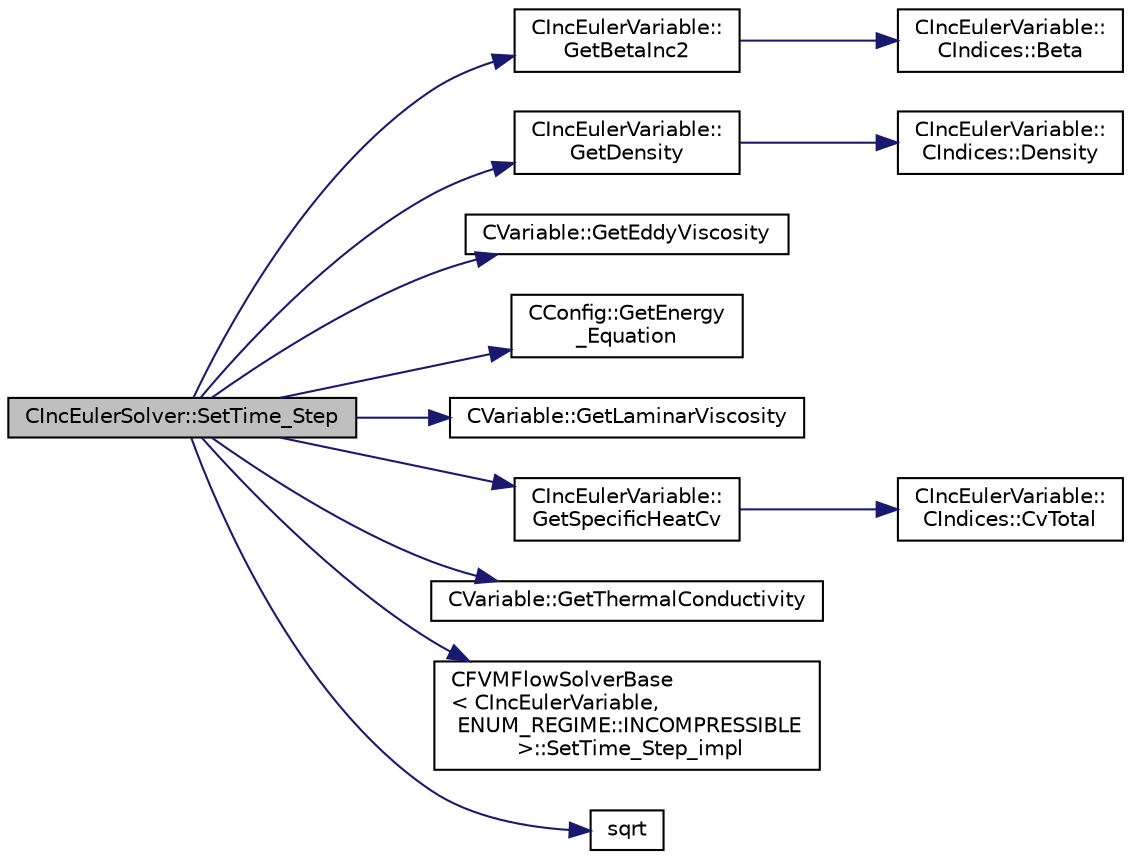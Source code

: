 digraph "CIncEulerSolver::SetTime_Step"
{
 // LATEX_PDF_SIZE
  edge [fontname="Helvetica",fontsize="10",labelfontname="Helvetica",labelfontsize="10"];
  node [fontname="Helvetica",fontsize="10",shape=record];
  rankdir="LR";
  Node1 [label="CIncEulerSolver::SetTime_Step",height=0.2,width=0.4,color="black", fillcolor="grey75", style="filled", fontcolor="black",tooltip="Compute the time step for solving the Euler equations."];
  Node1 -> Node2 [color="midnightblue",fontsize="10",style="solid",fontname="Helvetica"];
  Node2 [label="CIncEulerVariable::\lGetBetaInc2",height=0.2,width=0.4,color="black", fillcolor="white", style="filled",URL="$classCIncEulerVariable.html#aadb29c1a48fc3c3209bbafc1dabae27c",tooltip="Get the value of beta squared for the incompressible flow."];
  Node2 -> Node3 [color="midnightblue",fontsize="10",style="solid",fontname="Helvetica"];
  Node3 [label="CIncEulerVariable::\lCIndices::Beta",height=0.2,width=0.4,color="black", fillcolor="white", style="filled",URL="$structCIncEulerVariable_1_1CIndices.html#a69f0c865a98ba0fe2eff6a1947e32698",tooltip=" "];
  Node1 -> Node4 [color="midnightblue",fontsize="10",style="solid",fontname="Helvetica"];
  Node4 [label="CIncEulerVariable::\lGetDensity",height=0.2,width=0.4,color="black", fillcolor="white", style="filled",URL="$classCIncEulerVariable.html#aa5971e35e634b8d768d369dead2b9ffc",tooltip="Get the density of the flow."];
  Node4 -> Node5 [color="midnightblue",fontsize="10",style="solid",fontname="Helvetica"];
  Node5 [label="CIncEulerVariable::\lCIndices::Density",height=0.2,width=0.4,color="black", fillcolor="white", style="filled",URL="$structCIncEulerVariable_1_1CIndices.html#a7b8b28034fc6726b61e866950d033e5e",tooltip=" "];
  Node1 -> Node6 [color="midnightblue",fontsize="10",style="solid",fontname="Helvetica"];
  Node6 [label="CVariable::GetEddyViscosity",height=0.2,width=0.4,color="black", fillcolor="white", style="filled",URL="$classCVariable.html#adae2e4228e113624b7ab1f9ab1a493c6",tooltip="A virtual member."];
  Node1 -> Node7 [color="midnightblue",fontsize="10",style="solid",fontname="Helvetica"];
  Node7 [label="CConfig::GetEnergy\l_Equation",height=0.2,width=0.4,color="black", fillcolor="white", style="filled",URL="$classCConfig.html#a085accf5825cdba0219fc734f4fadb8c",tooltip="Flag for whether to solve the energy equation for incompressible flows."];
  Node1 -> Node8 [color="midnightblue",fontsize="10",style="solid",fontname="Helvetica"];
  Node8 [label="CVariable::GetLaminarViscosity",height=0.2,width=0.4,color="black", fillcolor="white", style="filled",URL="$classCVariable.html#a0acbe55ca86de2c0205ae921193e9e95",tooltip="A virtual member."];
  Node1 -> Node9 [color="midnightblue",fontsize="10",style="solid",fontname="Helvetica"];
  Node9 [label="CIncEulerVariable::\lGetSpecificHeatCv",height=0.2,width=0.4,color="black", fillcolor="white", style="filled",URL="$classCIncEulerVariable.html#acafcb3f114e26c0b53a2b057f2fa93e9",tooltip="Get the specific heat at constant V of the flow."];
  Node9 -> Node10 [color="midnightblue",fontsize="10",style="solid",fontname="Helvetica"];
  Node10 [label="CIncEulerVariable::\lCIndices::CvTotal",height=0.2,width=0.4,color="black", fillcolor="white", style="filled",URL="$structCIncEulerVariable_1_1CIndices.html#aefd14a2adc08b29c80646aa985800580",tooltip=" "];
  Node1 -> Node11 [color="midnightblue",fontsize="10",style="solid",fontname="Helvetica"];
  Node11 [label="CVariable::GetThermalConductivity",height=0.2,width=0.4,color="black", fillcolor="white", style="filled",URL="$classCVariable.html#a05aa9ee34c744629c72742c05ceab246",tooltip="A virtual member."];
  Node1 -> Node12 [color="midnightblue",fontsize="10",style="solid",fontname="Helvetica"];
  Node12 [label="CFVMFlowSolverBase\l\< CIncEulerVariable,\l ENUM_REGIME::INCOMPRESSIBLE\l \>::SetTime_Step_impl",height=0.2,width=0.4,color="black", fillcolor="white", style="filled",URL="$classCFVMFlowSolverBase.html#aceafd6d8a3ef6e189711df90c7dbe38e",tooltip="Generic implementation to compute the time step based on CFL and conv/visc eigenvalues."];
  Node1 -> Node13 [color="midnightblue",fontsize="10",style="solid",fontname="Helvetica"];
  Node13 [label="sqrt",height=0.2,width=0.4,color="black", fillcolor="white", style="filled",URL="$group__SIMD.html#ga54a1925ab40fb4249ea255072520de35",tooltip=" "];
}
